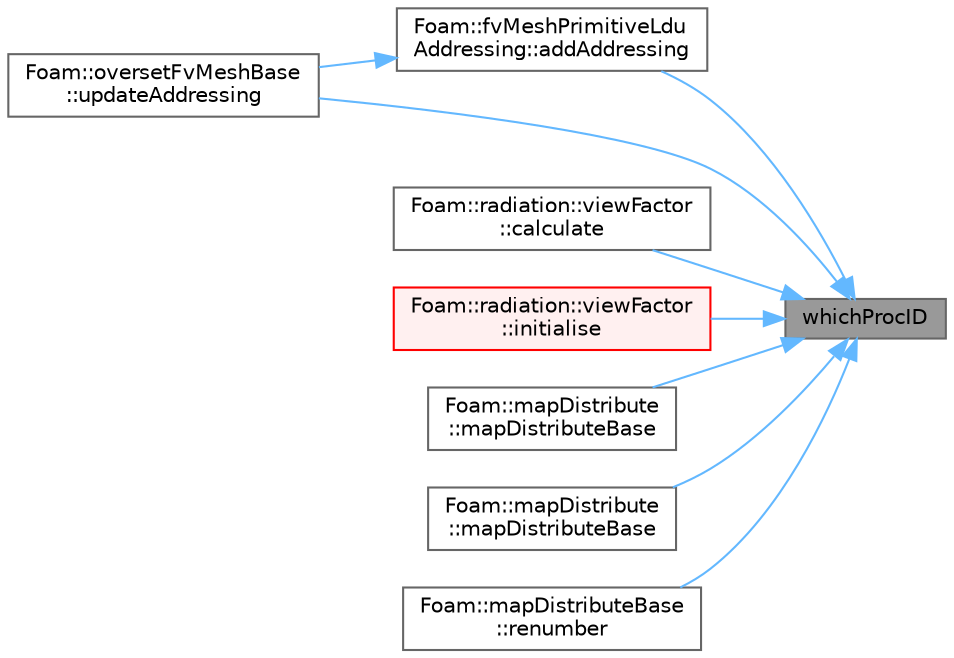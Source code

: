 digraph "whichProcID"
{
 // LATEX_PDF_SIZE
  bgcolor="transparent";
  edge [fontname=Helvetica,fontsize=10,labelfontname=Helvetica,labelfontsize=10];
  node [fontname=Helvetica,fontsize=10,shape=box,height=0.2,width=0.4];
  rankdir="RL";
  Node1 [id="Node000001",label="whichProcID",height=0.2,width=0.4,color="gray40", fillcolor="grey60", style="filled", fontcolor="black",tooltip=" "];
  Node1 -> Node2 [id="edge1_Node000001_Node000002",dir="back",color="steelblue1",style="solid",tooltip=" "];
  Node2 [id="Node000002",label="Foam::fvMeshPrimitiveLdu\lAddressing::addAddressing",height=0.2,width=0.4,color="grey40", fillcolor="white", style="filled",URL="$classFoam_1_1fvMeshPrimitiveLduAddressing.html#aefb6968ed838ab46acb45f13b6d5f9c8",tooltip=" "];
  Node2 -> Node3 [id="edge2_Node000002_Node000003",dir="back",color="steelblue1",style="solid",tooltip=" "];
  Node3 [id="Node000003",label="Foam::oversetFvMeshBase\l::updateAddressing",height=0.2,width=0.4,color="grey40", fillcolor="white", style="filled",URL="$classFoam_1_1oversetFvMeshBase.html#a8c7423e99f07259019741459b9bfac49",tooltip=" "];
  Node1 -> Node4 [id="edge3_Node000001_Node000004",dir="back",color="steelblue1",style="solid",tooltip=" "];
  Node4 [id="Node000004",label="Foam::radiation::viewFactor\l::calculate",height=0.2,width=0.4,color="grey40", fillcolor="white", style="filled",URL="$classFoam_1_1radiation_1_1viewFactor.html#afe1d8348c24e6589bc7c0b3f689316a7",tooltip=" "];
  Node1 -> Node5 [id="edge4_Node000001_Node000005",dir="back",color="steelblue1",style="solid",tooltip=" "];
  Node5 [id="Node000005",label="Foam::radiation::viewFactor\l::initialise",height=0.2,width=0.4,color="red", fillcolor="#FFF0F0", style="filled",URL="$classFoam_1_1radiation_1_1viewFactor.html#a18abf8b19283101238a77c9e6865b673",tooltip=" "];
  Node1 -> Node8 [id="edge5_Node000001_Node000008",dir="back",color="steelblue1",style="solid",tooltip=" "];
  Node8 [id="Node000008",label="Foam::mapDistribute\l::mapDistributeBase",height=0.2,width=0.4,color="grey40", fillcolor="white", style="filled",URL="$classFoam_1_1mapDistribute.html#a195577414a46fa3984b790a9c9b9a877",tooltip=" "];
  Node1 -> Node9 [id="edge6_Node000001_Node000009",dir="back",color="steelblue1",style="solid",tooltip=" "];
  Node9 [id="Node000009",label="Foam::mapDistribute\l::mapDistributeBase",height=0.2,width=0.4,color="grey40", fillcolor="white", style="filled",URL="$classFoam_1_1mapDistribute.html#ad74b18dfd908733010446825150f657c",tooltip=" "];
  Node1 -> Node10 [id="edge7_Node000001_Node000010",dir="back",color="steelblue1",style="solid",tooltip=" "];
  Node10 [id="Node000010",label="Foam::mapDistributeBase\l::renumber",height=0.2,width=0.4,color="grey40", fillcolor="white", style="filled",URL="$classFoam_1_1mapDistributeBase.html#a47982060bb4a510a889e78fccf36e513",tooltip=" "];
  Node1 -> Node3 [id="edge8_Node000001_Node000003",dir="back",color="steelblue1",style="solid",tooltip=" "];
}
